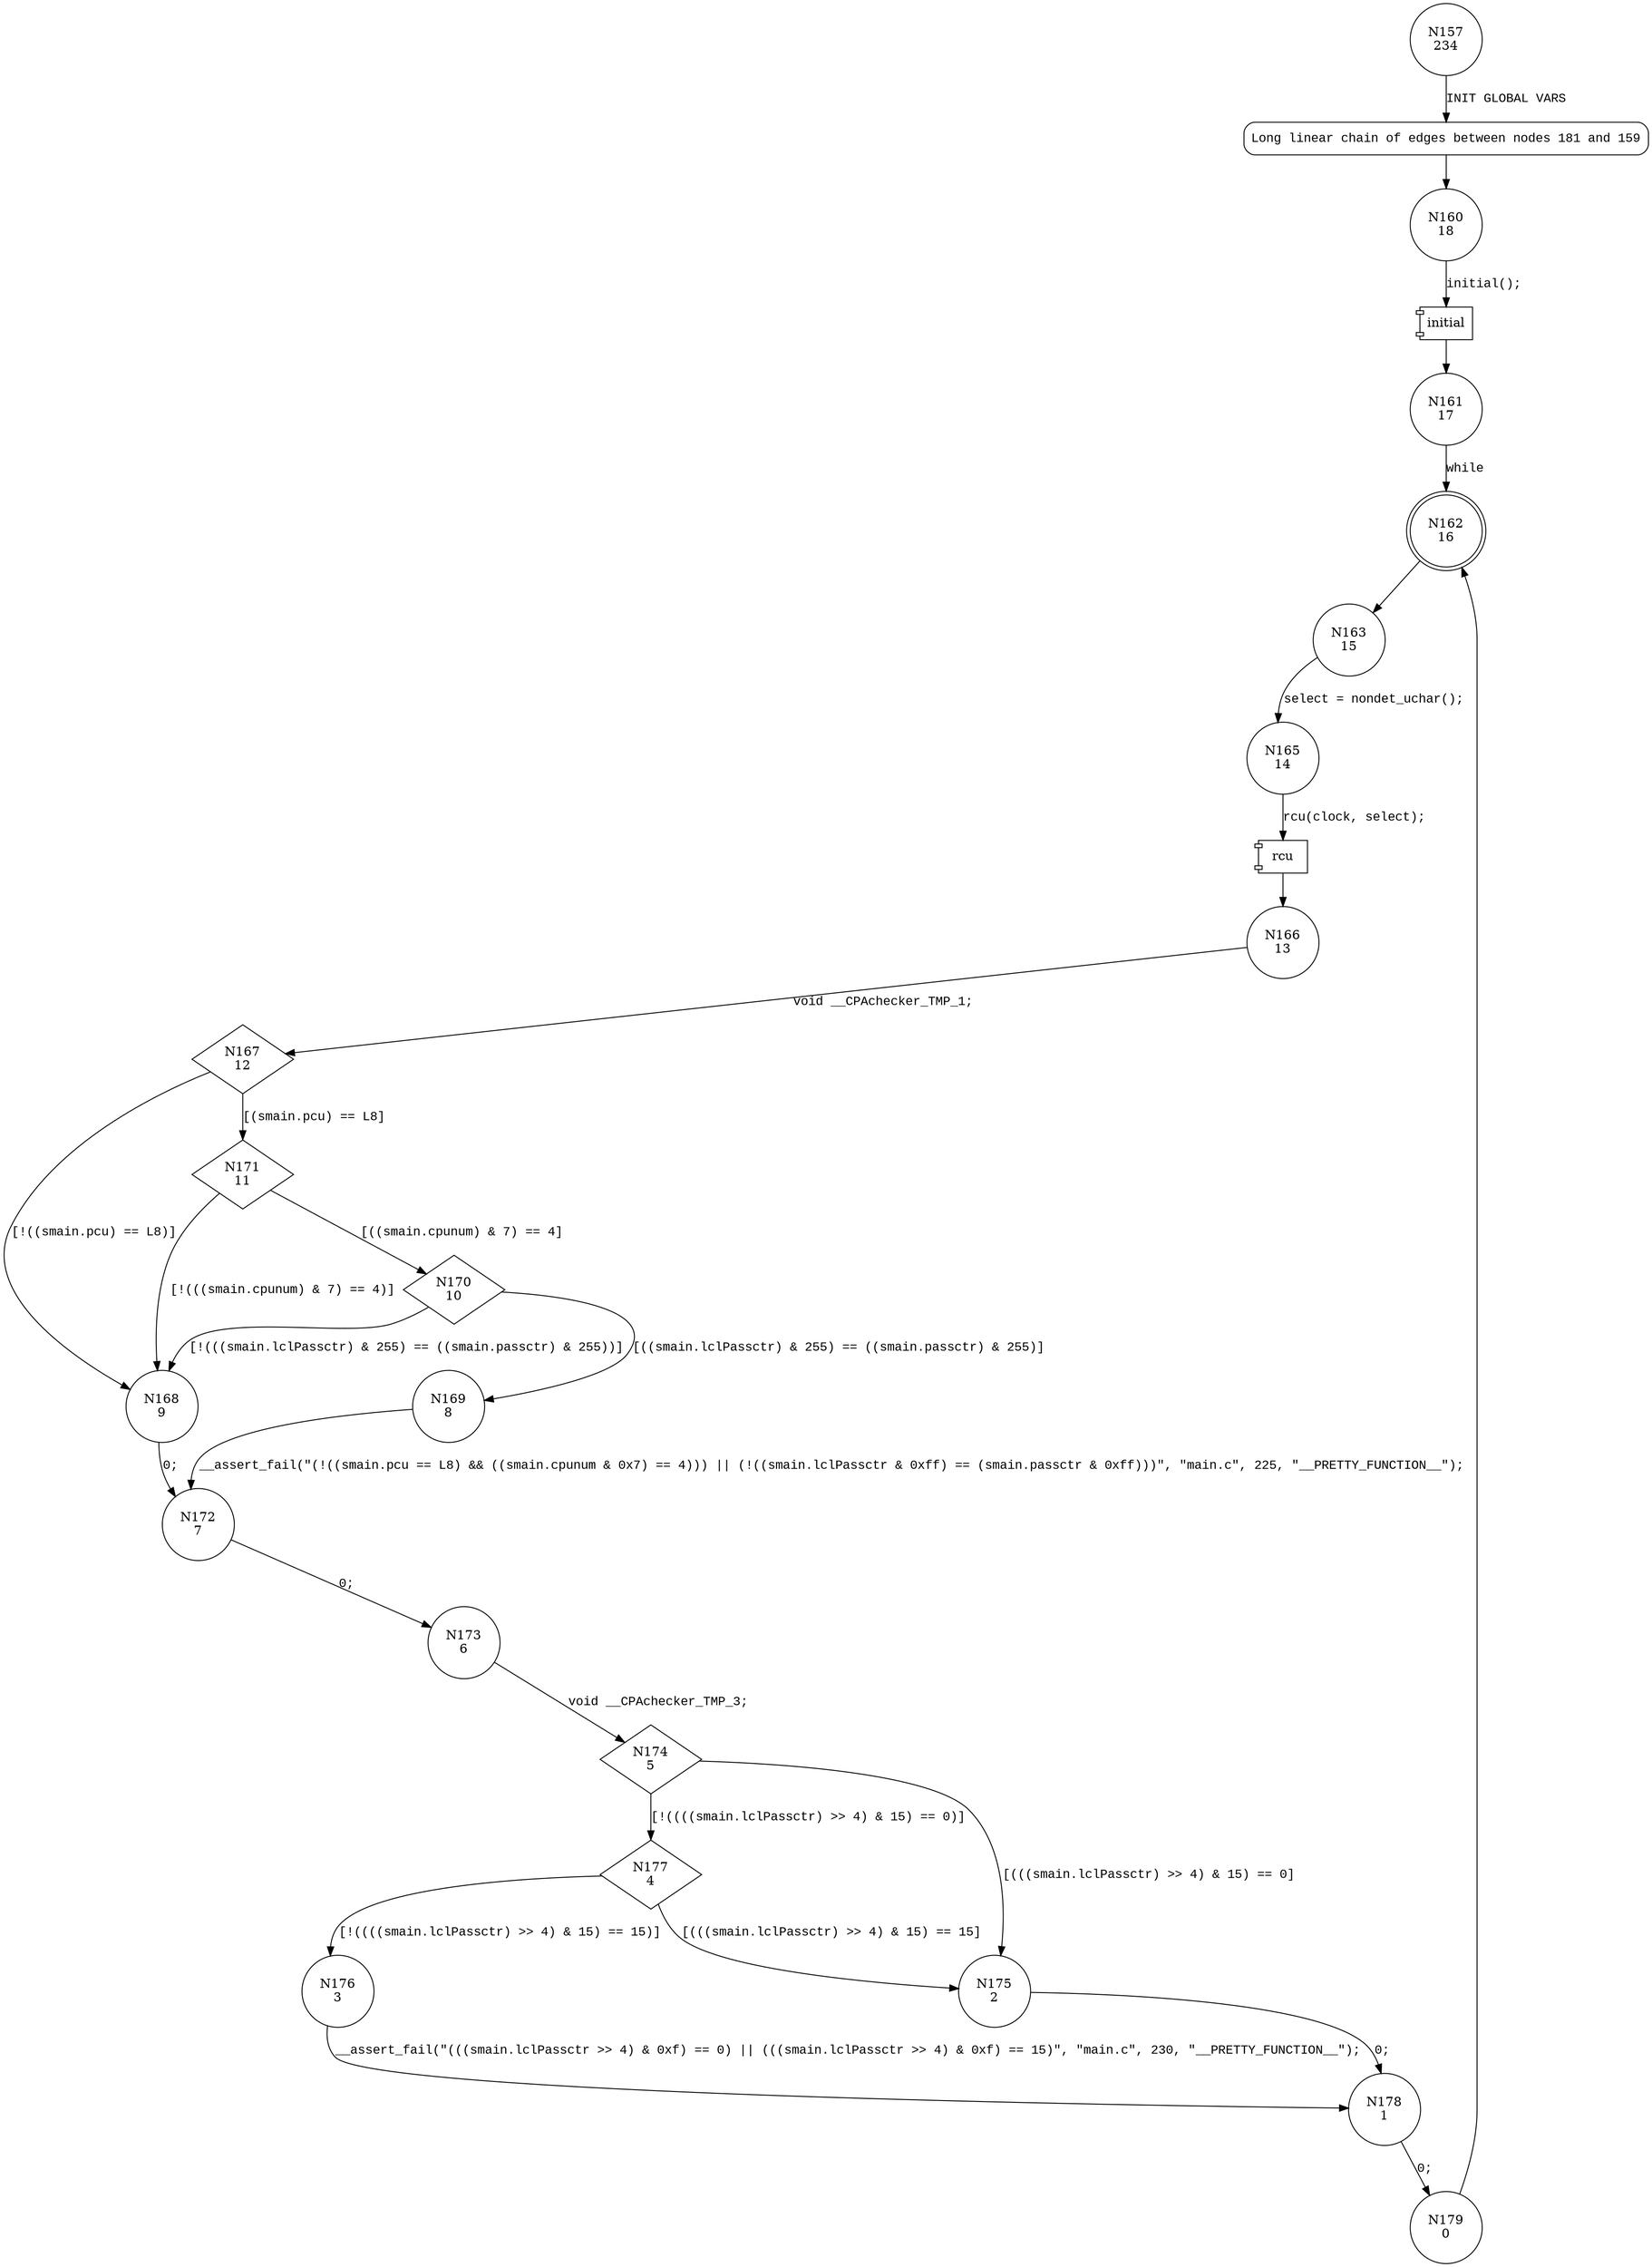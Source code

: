digraph main {
157 [shape="circle" label="N157\n234"]
181 [shape="circle" label="N181\n233"]
160 [shape="circle" label="N160\n18"]
161 [shape="circle" label="N161\n17"]
162 [shape="doublecircle" label="N162\n16"]
163 [shape="circle" label="N163\n15"]
165 [shape="circle" label="N165\n14"]
166 [shape="circle" label="N166\n13"]
167 [shape="diamond" label="N167\n12"]
171 [shape="diamond" label="N171\n11"]
168 [shape="circle" label="N168\n9"]
172 [shape="circle" label="N172\n7"]
173 [shape="circle" label="N173\n6"]
174 [shape="diamond" label="N174\n5"]
175 [shape="circle" label="N175\n2"]
177 [shape="diamond" label="N177\n4"]
176 [shape="circle" label="N176\n3"]
178 [shape="circle" label="N178\n1"]
179 [shape="circle" label="N179\n0"]
170 [shape="diamond" label="N170\n10"]
169 [shape="circle" label="N169\n8"]
181 [style="filled,bold" penwidth="1" fillcolor="white" fontname="Courier New" shape="Mrecord" label="Long linear chain of edges between nodes 181 and 159"]
181 -> 160[label=""]
157 -> 181 [label="INIT GLOBAL VARS" fontname="Courier New"]
100001 [shape="component" label="initial"]
160 -> 100001 [label="initial();" fontname="Courier New"]
100001 -> 161 [label="" fontname="Courier New"]
162 -> 163 [label="" fontname="Courier New"]
100002 [shape="component" label="rcu"]
165 -> 100002 [label="rcu(clock, select);" fontname="Courier New"]
100002 -> 166 [label="" fontname="Courier New"]
167 -> 171 [label="[(smain.pcu) == L8]" fontname="Courier New"]
167 -> 168 [label="[!((smain.pcu) == L8)]" fontname="Courier New"]
168 -> 172 [label="0;" fontname="Courier New"]
172 -> 173 [label="0;" fontname="Courier New"]
174 -> 175 [label="[(((smain.lclPassctr) >> 4) & 15) == 0]" fontname="Courier New"]
174 -> 177 [label="[!((((smain.lclPassctr) >> 4) & 15) == 0)]" fontname="Courier New"]
177 -> 175 [label="[(((smain.lclPassctr) >> 4) & 15) == 15]" fontname="Courier New"]
177 -> 176 [label="[!((((smain.lclPassctr) >> 4) & 15) == 15)]" fontname="Courier New"]
178 -> 179 [label="0;" fontname="Courier New"]
175 -> 178 [label="0;" fontname="Courier New"]
171 -> 170 [label="[((smain.cpunum) & 7) == 4]" fontname="Courier New"]
171 -> 168 [label="[!(((smain.cpunum) & 7) == 4)]" fontname="Courier New"]
170 -> 169 [label="[((smain.lclPassctr) & 255) == ((smain.passctr) & 255)]" fontname="Courier New"]
170 -> 168 [label="[!(((smain.lclPassctr) & 255) == ((smain.passctr) & 255))]" fontname="Courier New"]
161 -> 162 [label="while" fontname="Courier New"]
163 -> 165 [label="select = nondet_uchar();" fontname="Courier New"]
166 -> 167 [label="void __CPAchecker_TMP_1;" fontname="Courier New"]
173 -> 174 [label="void __CPAchecker_TMP_3;" fontname="Courier New"]
176 -> 178 [label="__assert_fail(\"(((smain.lclPassctr >> 4) & 0xf) == 0) || (((smain.lclPassctr >> 4) & 0xf) == 15)\", \"main.c\", 230, \"__PRETTY_FUNCTION__\");" fontname="Courier New"]
179 -> 162 [label="" fontname="Courier New"]
169 -> 172 [label="__assert_fail(\"(!((smain.pcu == L8) && ((smain.cpunum & 0x7) == 4))) || (!((smain.lclPassctr & 0xff) == (smain.passctr & 0xff)))\", \"main.c\", 225, \"__PRETTY_FUNCTION__\");" fontname="Courier New"]
}